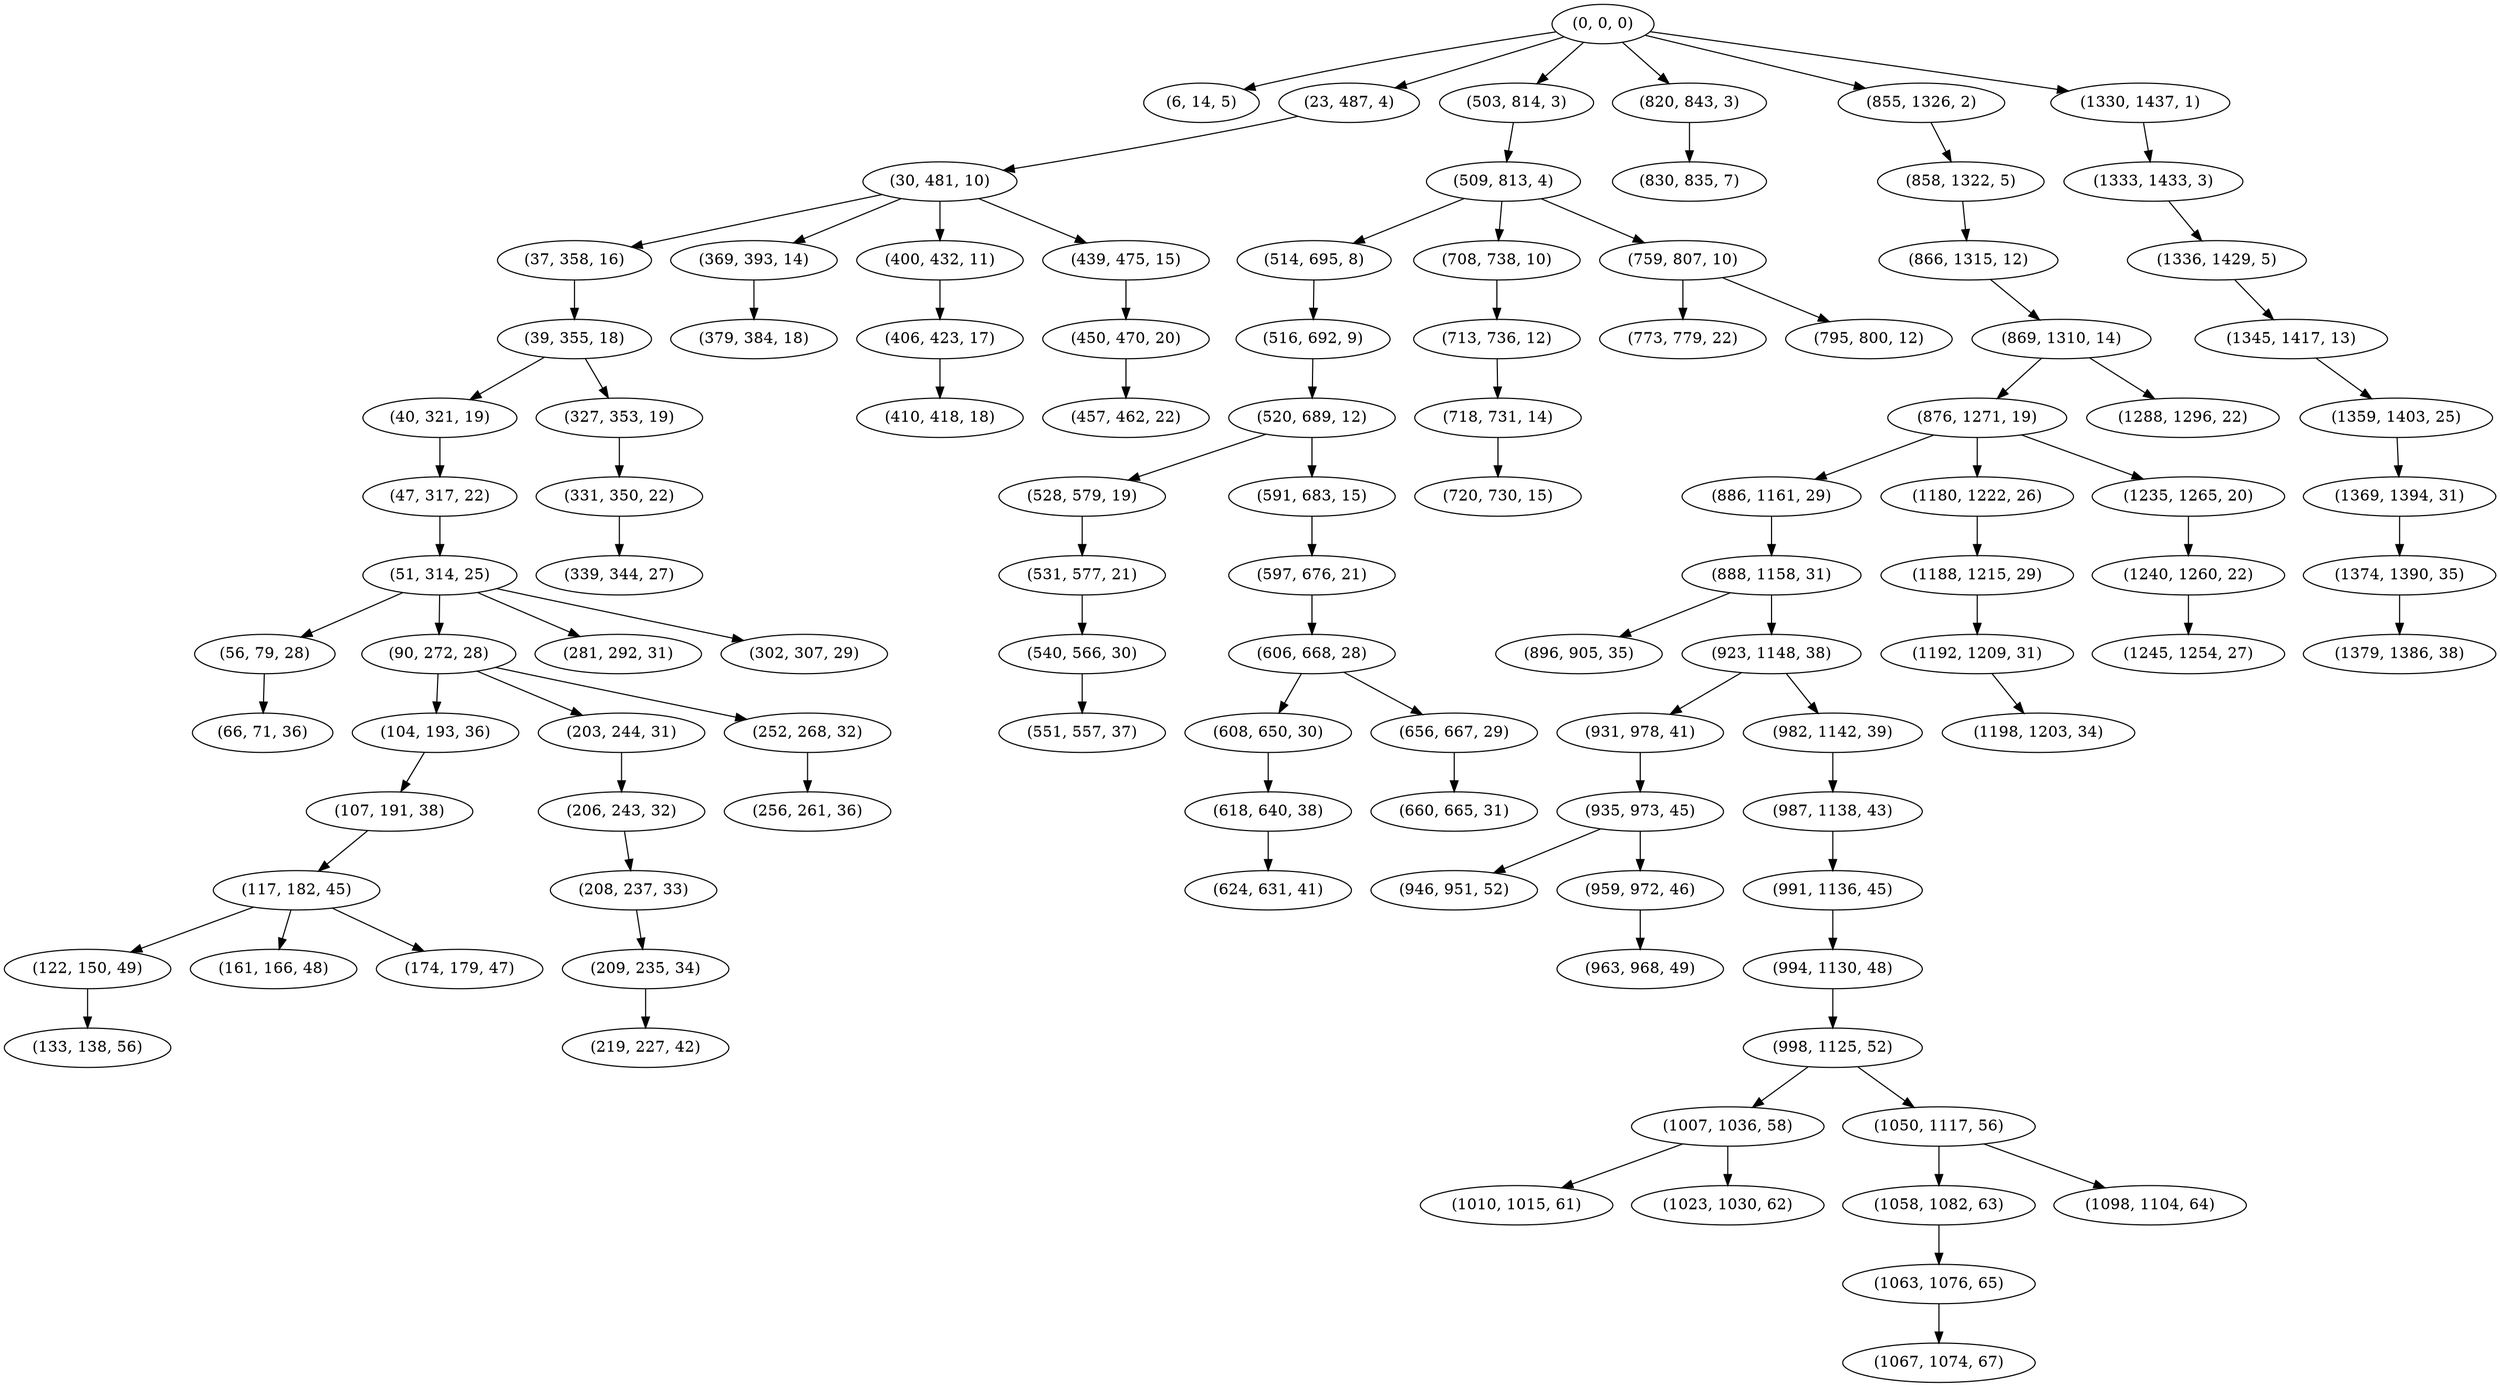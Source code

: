 digraph tree {
    "(0, 0, 0)";
    "(6, 14, 5)";
    "(23, 487, 4)";
    "(30, 481, 10)";
    "(37, 358, 16)";
    "(39, 355, 18)";
    "(40, 321, 19)";
    "(47, 317, 22)";
    "(51, 314, 25)";
    "(56, 79, 28)";
    "(66, 71, 36)";
    "(90, 272, 28)";
    "(104, 193, 36)";
    "(107, 191, 38)";
    "(117, 182, 45)";
    "(122, 150, 49)";
    "(133, 138, 56)";
    "(161, 166, 48)";
    "(174, 179, 47)";
    "(203, 244, 31)";
    "(206, 243, 32)";
    "(208, 237, 33)";
    "(209, 235, 34)";
    "(219, 227, 42)";
    "(252, 268, 32)";
    "(256, 261, 36)";
    "(281, 292, 31)";
    "(302, 307, 29)";
    "(327, 353, 19)";
    "(331, 350, 22)";
    "(339, 344, 27)";
    "(369, 393, 14)";
    "(379, 384, 18)";
    "(400, 432, 11)";
    "(406, 423, 17)";
    "(410, 418, 18)";
    "(439, 475, 15)";
    "(450, 470, 20)";
    "(457, 462, 22)";
    "(503, 814, 3)";
    "(509, 813, 4)";
    "(514, 695, 8)";
    "(516, 692, 9)";
    "(520, 689, 12)";
    "(528, 579, 19)";
    "(531, 577, 21)";
    "(540, 566, 30)";
    "(551, 557, 37)";
    "(591, 683, 15)";
    "(597, 676, 21)";
    "(606, 668, 28)";
    "(608, 650, 30)";
    "(618, 640, 38)";
    "(624, 631, 41)";
    "(656, 667, 29)";
    "(660, 665, 31)";
    "(708, 738, 10)";
    "(713, 736, 12)";
    "(718, 731, 14)";
    "(720, 730, 15)";
    "(759, 807, 10)";
    "(773, 779, 22)";
    "(795, 800, 12)";
    "(820, 843, 3)";
    "(830, 835, 7)";
    "(855, 1326, 2)";
    "(858, 1322, 5)";
    "(866, 1315, 12)";
    "(869, 1310, 14)";
    "(876, 1271, 19)";
    "(886, 1161, 29)";
    "(888, 1158, 31)";
    "(896, 905, 35)";
    "(923, 1148, 38)";
    "(931, 978, 41)";
    "(935, 973, 45)";
    "(946, 951, 52)";
    "(959, 972, 46)";
    "(963, 968, 49)";
    "(982, 1142, 39)";
    "(987, 1138, 43)";
    "(991, 1136, 45)";
    "(994, 1130, 48)";
    "(998, 1125, 52)";
    "(1007, 1036, 58)";
    "(1010, 1015, 61)";
    "(1023, 1030, 62)";
    "(1050, 1117, 56)";
    "(1058, 1082, 63)";
    "(1063, 1076, 65)";
    "(1067, 1074, 67)";
    "(1098, 1104, 64)";
    "(1180, 1222, 26)";
    "(1188, 1215, 29)";
    "(1192, 1209, 31)";
    "(1198, 1203, 34)";
    "(1235, 1265, 20)";
    "(1240, 1260, 22)";
    "(1245, 1254, 27)";
    "(1288, 1296, 22)";
    "(1330, 1437, 1)";
    "(1333, 1433, 3)";
    "(1336, 1429, 5)";
    "(1345, 1417, 13)";
    "(1359, 1403, 25)";
    "(1369, 1394, 31)";
    "(1374, 1390, 35)";
    "(1379, 1386, 38)";
    "(0, 0, 0)" -> "(6, 14, 5)";
    "(0, 0, 0)" -> "(23, 487, 4)";
    "(0, 0, 0)" -> "(503, 814, 3)";
    "(0, 0, 0)" -> "(820, 843, 3)";
    "(0, 0, 0)" -> "(855, 1326, 2)";
    "(0, 0, 0)" -> "(1330, 1437, 1)";
    "(23, 487, 4)" -> "(30, 481, 10)";
    "(30, 481, 10)" -> "(37, 358, 16)";
    "(30, 481, 10)" -> "(369, 393, 14)";
    "(30, 481, 10)" -> "(400, 432, 11)";
    "(30, 481, 10)" -> "(439, 475, 15)";
    "(37, 358, 16)" -> "(39, 355, 18)";
    "(39, 355, 18)" -> "(40, 321, 19)";
    "(39, 355, 18)" -> "(327, 353, 19)";
    "(40, 321, 19)" -> "(47, 317, 22)";
    "(47, 317, 22)" -> "(51, 314, 25)";
    "(51, 314, 25)" -> "(56, 79, 28)";
    "(51, 314, 25)" -> "(90, 272, 28)";
    "(51, 314, 25)" -> "(281, 292, 31)";
    "(51, 314, 25)" -> "(302, 307, 29)";
    "(56, 79, 28)" -> "(66, 71, 36)";
    "(90, 272, 28)" -> "(104, 193, 36)";
    "(90, 272, 28)" -> "(203, 244, 31)";
    "(90, 272, 28)" -> "(252, 268, 32)";
    "(104, 193, 36)" -> "(107, 191, 38)";
    "(107, 191, 38)" -> "(117, 182, 45)";
    "(117, 182, 45)" -> "(122, 150, 49)";
    "(117, 182, 45)" -> "(161, 166, 48)";
    "(117, 182, 45)" -> "(174, 179, 47)";
    "(122, 150, 49)" -> "(133, 138, 56)";
    "(203, 244, 31)" -> "(206, 243, 32)";
    "(206, 243, 32)" -> "(208, 237, 33)";
    "(208, 237, 33)" -> "(209, 235, 34)";
    "(209, 235, 34)" -> "(219, 227, 42)";
    "(252, 268, 32)" -> "(256, 261, 36)";
    "(327, 353, 19)" -> "(331, 350, 22)";
    "(331, 350, 22)" -> "(339, 344, 27)";
    "(369, 393, 14)" -> "(379, 384, 18)";
    "(400, 432, 11)" -> "(406, 423, 17)";
    "(406, 423, 17)" -> "(410, 418, 18)";
    "(439, 475, 15)" -> "(450, 470, 20)";
    "(450, 470, 20)" -> "(457, 462, 22)";
    "(503, 814, 3)" -> "(509, 813, 4)";
    "(509, 813, 4)" -> "(514, 695, 8)";
    "(509, 813, 4)" -> "(708, 738, 10)";
    "(509, 813, 4)" -> "(759, 807, 10)";
    "(514, 695, 8)" -> "(516, 692, 9)";
    "(516, 692, 9)" -> "(520, 689, 12)";
    "(520, 689, 12)" -> "(528, 579, 19)";
    "(520, 689, 12)" -> "(591, 683, 15)";
    "(528, 579, 19)" -> "(531, 577, 21)";
    "(531, 577, 21)" -> "(540, 566, 30)";
    "(540, 566, 30)" -> "(551, 557, 37)";
    "(591, 683, 15)" -> "(597, 676, 21)";
    "(597, 676, 21)" -> "(606, 668, 28)";
    "(606, 668, 28)" -> "(608, 650, 30)";
    "(606, 668, 28)" -> "(656, 667, 29)";
    "(608, 650, 30)" -> "(618, 640, 38)";
    "(618, 640, 38)" -> "(624, 631, 41)";
    "(656, 667, 29)" -> "(660, 665, 31)";
    "(708, 738, 10)" -> "(713, 736, 12)";
    "(713, 736, 12)" -> "(718, 731, 14)";
    "(718, 731, 14)" -> "(720, 730, 15)";
    "(759, 807, 10)" -> "(773, 779, 22)";
    "(759, 807, 10)" -> "(795, 800, 12)";
    "(820, 843, 3)" -> "(830, 835, 7)";
    "(855, 1326, 2)" -> "(858, 1322, 5)";
    "(858, 1322, 5)" -> "(866, 1315, 12)";
    "(866, 1315, 12)" -> "(869, 1310, 14)";
    "(869, 1310, 14)" -> "(876, 1271, 19)";
    "(869, 1310, 14)" -> "(1288, 1296, 22)";
    "(876, 1271, 19)" -> "(886, 1161, 29)";
    "(876, 1271, 19)" -> "(1180, 1222, 26)";
    "(876, 1271, 19)" -> "(1235, 1265, 20)";
    "(886, 1161, 29)" -> "(888, 1158, 31)";
    "(888, 1158, 31)" -> "(896, 905, 35)";
    "(888, 1158, 31)" -> "(923, 1148, 38)";
    "(923, 1148, 38)" -> "(931, 978, 41)";
    "(923, 1148, 38)" -> "(982, 1142, 39)";
    "(931, 978, 41)" -> "(935, 973, 45)";
    "(935, 973, 45)" -> "(946, 951, 52)";
    "(935, 973, 45)" -> "(959, 972, 46)";
    "(959, 972, 46)" -> "(963, 968, 49)";
    "(982, 1142, 39)" -> "(987, 1138, 43)";
    "(987, 1138, 43)" -> "(991, 1136, 45)";
    "(991, 1136, 45)" -> "(994, 1130, 48)";
    "(994, 1130, 48)" -> "(998, 1125, 52)";
    "(998, 1125, 52)" -> "(1007, 1036, 58)";
    "(998, 1125, 52)" -> "(1050, 1117, 56)";
    "(1007, 1036, 58)" -> "(1010, 1015, 61)";
    "(1007, 1036, 58)" -> "(1023, 1030, 62)";
    "(1050, 1117, 56)" -> "(1058, 1082, 63)";
    "(1050, 1117, 56)" -> "(1098, 1104, 64)";
    "(1058, 1082, 63)" -> "(1063, 1076, 65)";
    "(1063, 1076, 65)" -> "(1067, 1074, 67)";
    "(1180, 1222, 26)" -> "(1188, 1215, 29)";
    "(1188, 1215, 29)" -> "(1192, 1209, 31)";
    "(1192, 1209, 31)" -> "(1198, 1203, 34)";
    "(1235, 1265, 20)" -> "(1240, 1260, 22)";
    "(1240, 1260, 22)" -> "(1245, 1254, 27)";
    "(1330, 1437, 1)" -> "(1333, 1433, 3)";
    "(1333, 1433, 3)" -> "(1336, 1429, 5)";
    "(1336, 1429, 5)" -> "(1345, 1417, 13)";
    "(1345, 1417, 13)" -> "(1359, 1403, 25)";
    "(1359, 1403, 25)" -> "(1369, 1394, 31)";
    "(1369, 1394, 31)" -> "(1374, 1390, 35)";
    "(1374, 1390, 35)" -> "(1379, 1386, 38)";
}
